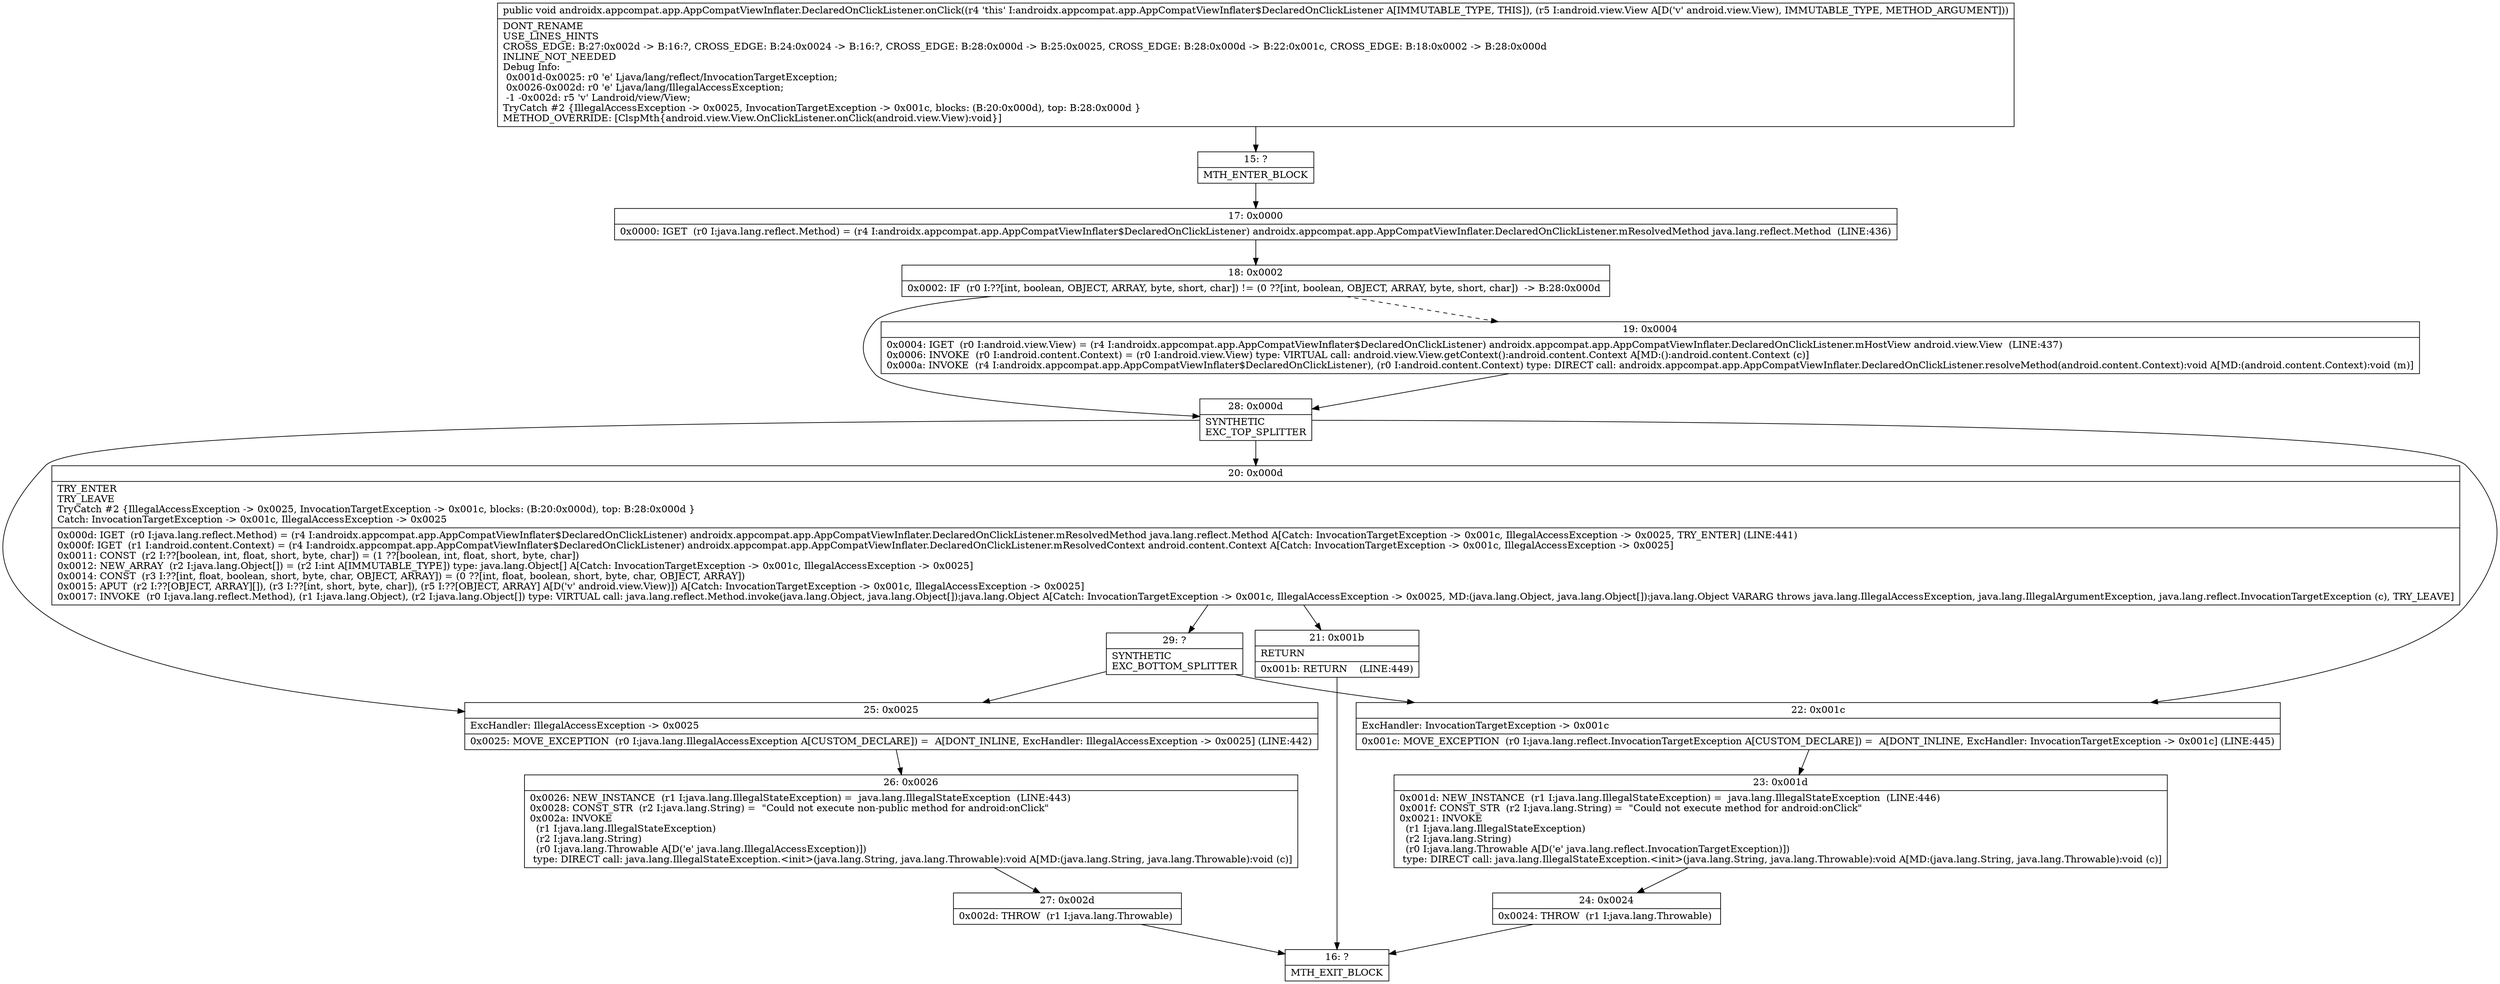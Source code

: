 digraph "CFG forandroidx.appcompat.app.AppCompatViewInflater.DeclaredOnClickListener.onClick(Landroid\/view\/View;)V" {
Node_15 [shape=record,label="{15\:\ ?|MTH_ENTER_BLOCK\l}"];
Node_17 [shape=record,label="{17\:\ 0x0000|0x0000: IGET  (r0 I:java.lang.reflect.Method) = (r4 I:androidx.appcompat.app.AppCompatViewInflater$DeclaredOnClickListener) androidx.appcompat.app.AppCompatViewInflater.DeclaredOnClickListener.mResolvedMethod java.lang.reflect.Method  (LINE:436)\l}"];
Node_18 [shape=record,label="{18\:\ 0x0002|0x0002: IF  (r0 I:??[int, boolean, OBJECT, ARRAY, byte, short, char]) != (0 ??[int, boolean, OBJECT, ARRAY, byte, short, char])  \-\> B:28:0x000d \l}"];
Node_19 [shape=record,label="{19\:\ 0x0004|0x0004: IGET  (r0 I:android.view.View) = (r4 I:androidx.appcompat.app.AppCompatViewInflater$DeclaredOnClickListener) androidx.appcompat.app.AppCompatViewInflater.DeclaredOnClickListener.mHostView android.view.View  (LINE:437)\l0x0006: INVOKE  (r0 I:android.content.Context) = (r0 I:android.view.View) type: VIRTUAL call: android.view.View.getContext():android.content.Context A[MD:():android.content.Context (c)]\l0x000a: INVOKE  (r4 I:androidx.appcompat.app.AppCompatViewInflater$DeclaredOnClickListener), (r0 I:android.content.Context) type: DIRECT call: androidx.appcompat.app.AppCompatViewInflater.DeclaredOnClickListener.resolveMethod(android.content.Context):void A[MD:(android.content.Context):void (m)]\l}"];
Node_28 [shape=record,label="{28\:\ 0x000d|SYNTHETIC\lEXC_TOP_SPLITTER\l}"];
Node_20 [shape=record,label="{20\:\ 0x000d|TRY_ENTER\lTRY_LEAVE\lTryCatch #2 \{IllegalAccessException \-\> 0x0025, InvocationTargetException \-\> 0x001c, blocks: (B:20:0x000d), top: B:28:0x000d \}\lCatch: InvocationTargetException \-\> 0x001c, IllegalAccessException \-\> 0x0025\l|0x000d: IGET  (r0 I:java.lang.reflect.Method) = (r4 I:androidx.appcompat.app.AppCompatViewInflater$DeclaredOnClickListener) androidx.appcompat.app.AppCompatViewInflater.DeclaredOnClickListener.mResolvedMethod java.lang.reflect.Method A[Catch: InvocationTargetException \-\> 0x001c, IllegalAccessException \-\> 0x0025, TRY_ENTER] (LINE:441)\l0x000f: IGET  (r1 I:android.content.Context) = (r4 I:androidx.appcompat.app.AppCompatViewInflater$DeclaredOnClickListener) androidx.appcompat.app.AppCompatViewInflater.DeclaredOnClickListener.mResolvedContext android.content.Context A[Catch: InvocationTargetException \-\> 0x001c, IllegalAccessException \-\> 0x0025]\l0x0011: CONST  (r2 I:??[boolean, int, float, short, byte, char]) = (1 ??[boolean, int, float, short, byte, char]) \l0x0012: NEW_ARRAY  (r2 I:java.lang.Object[]) = (r2 I:int A[IMMUTABLE_TYPE]) type: java.lang.Object[] A[Catch: InvocationTargetException \-\> 0x001c, IllegalAccessException \-\> 0x0025]\l0x0014: CONST  (r3 I:??[int, float, boolean, short, byte, char, OBJECT, ARRAY]) = (0 ??[int, float, boolean, short, byte, char, OBJECT, ARRAY]) \l0x0015: APUT  (r2 I:??[OBJECT, ARRAY][]), (r3 I:??[int, short, byte, char]), (r5 I:??[OBJECT, ARRAY] A[D('v' android.view.View)]) A[Catch: InvocationTargetException \-\> 0x001c, IllegalAccessException \-\> 0x0025]\l0x0017: INVOKE  (r0 I:java.lang.reflect.Method), (r1 I:java.lang.Object), (r2 I:java.lang.Object[]) type: VIRTUAL call: java.lang.reflect.Method.invoke(java.lang.Object, java.lang.Object[]):java.lang.Object A[Catch: InvocationTargetException \-\> 0x001c, IllegalAccessException \-\> 0x0025, MD:(java.lang.Object, java.lang.Object[]):java.lang.Object VARARG throws java.lang.IllegalAccessException, java.lang.IllegalArgumentException, java.lang.reflect.InvocationTargetException (c), TRY_LEAVE]\l}"];
Node_21 [shape=record,label="{21\:\ 0x001b|RETURN\l|0x001b: RETURN    (LINE:449)\l}"];
Node_16 [shape=record,label="{16\:\ ?|MTH_EXIT_BLOCK\l}"];
Node_29 [shape=record,label="{29\:\ ?|SYNTHETIC\lEXC_BOTTOM_SPLITTER\l}"];
Node_25 [shape=record,label="{25\:\ 0x0025|ExcHandler: IllegalAccessException \-\> 0x0025\l|0x0025: MOVE_EXCEPTION  (r0 I:java.lang.IllegalAccessException A[CUSTOM_DECLARE]) =  A[DONT_INLINE, ExcHandler: IllegalAccessException \-\> 0x0025] (LINE:442)\l}"];
Node_26 [shape=record,label="{26\:\ 0x0026|0x0026: NEW_INSTANCE  (r1 I:java.lang.IllegalStateException) =  java.lang.IllegalStateException  (LINE:443)\l0x0028: CONST_STR  (r2 I:java.lang.String) =  \"Could not execute non\-public method for android:onClick\" \l0x002a: INVOKE  \l  (r1 I:java.lang.IllegalStateException)\l  (r2 I:java.lang.String)\l  (r0 I:java.lang.Throwable A[D('e' java.lang.IllegalAccessException)])\l type: DIRECT call: java.lang.IllegalStateException.\<init\>(java.lang.String, java.lang.Throwable):void A[MD:(java.lang.String, java.lang.Throwable):void (c)]\l}"];
Node_27 [shape=record,label="{27\:\ 0x002d|0x002d: THROW  (r1 I:java.lang.Throwable) \l}"];
Node_22 [shape=record,label="{22\:\ 0x001c|ExcHandler: InvocationTargetException \-\> 0x001c\l|0x001c: MOVE_EXCEPTION  (r0 I:java.lang.reflect.InvocationTargetException A[CUSTOM_DECLARE]) =  A[DONT_INLINE, ExcHandler: InvocationTargetException \-\> 0x001c] (LINE:445)\l}"];
Node_23 [shape=record,label="{23\:\ 0x001d|0x001d: NEW_INSTANCE  (r1 I:java.lang.IllegalStateException) =  java.lang.IllegalStateException  (LINE:446)\l0x001f: CONST_STR  (r2 I:java.lang.String) =  \"Could not execute method for android:onClick\" \l0x0021: INVOKE  \l  (r1 I:java.lang.IllegalStateException)\l  (r2 I:java.lang.String)\l  (r0 I:java.lang.Throwable A[D('e' java.lang.reflect.InvocationTargetException)])\l type: DIRECT call: java.lang.IllegalStateException.\<init\>(java.lang.String, java.lang.Throwable):void A[MD:(java.lang.String, java.lang.Throwable):void (c)]\l}"];
Node_24 [shape=record,label="{24\:\ 0x0024|0x0024: THROW  (r1 I:java.lang.Throwable) \l}"];
MethodNode[shape=record,label="{public void androidx.appcompat.app.AppCompatViewInflater.DeclaredOnClickListener.onClick((r4 'this' I:androidx.appcompat.app.AppCompatViewInflater$DeclaredOnClickListener A[IMMUTABLE_TYPE, THIS]), (r5 I:android.view.View A[D('v' android.view.View), IMMUTABLE_TYPE, METHOD_ARGUMENT]))  | DONT_RENAME\lUSE_LINES_HINTS\lCROSS_EDGE: B:27:0x002d \-\> B:16:?, CROSS_EDGE: B:24:0x0024 \-\> B:16:?, CROSS_EDGE: B:28:0x000d \-\> B:25:0x0025, CROSS_EDGE: B:28:0x000d \-\> B:22:0x001c, CROSS_EDGE: B:18:0x0002 \-\> B:28:0x000d\lINLINE_NOT_NEEDED\lDebug Info:\l  0x001d\-0x0025: r0 'e' Ljava\/lang\/reflect\/InvocationTargetException;\l  0x0026\-0x002d: r0 'e' Ljava\/lang\/IllegalAccessException;\l  \-1 \-0x002d: r5 'v' Landroid\/view\/View;\lTryCatch #2 \{IllegalAccessException \-\> 0x0025, InvocationTargetException \-\> 0x001c, blocks: (B:20:0x000d), top: B:28:0x000d \}\lMETHOD_OVERRIDE: [ClspMth\{android.view.View.OnClickListener.onClick(android.view.View):void\}]\l}"];
MethodNode -> Node_15;Node_15 -> Node_17;
Node_17 -> Node_18;
Node_18 -> Node_19[style=dashed];
Node_18 -> Node_28;
Node_19 -> Node_28;
Node_28 -> Node_20;
Node_28 -> Node_25;
Node_28 -> Node_22;
Node_20 -> Node_21;
Node_20 -> Node_29;
Node_21 -> Node_16;
Node_29 -> Node_25;
Node_29 -> Node_22;
Node_25 -> Node_26;
Node_26 -> Node_27;
Node_27 -> Node_16;
Node_22 -> Node_23;
Node_23 -> Node_24;
Node_24 -> Node_16;
}

